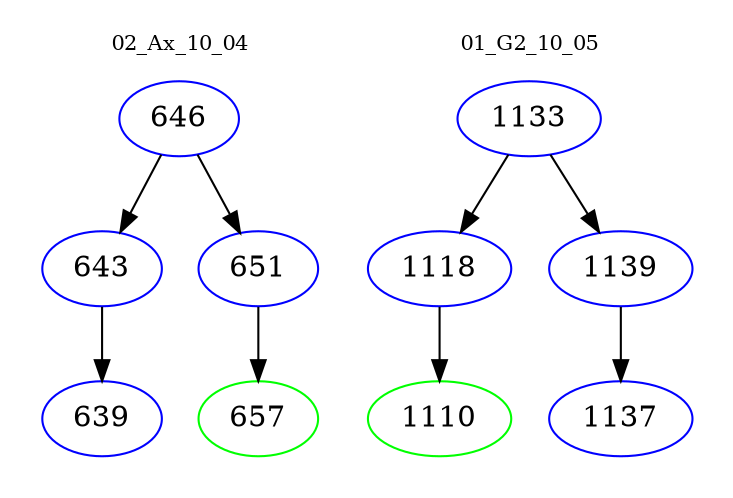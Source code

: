 digraph{
subgraph cluster_0 {
color = white
label = "02_Ax_10_04";
fontsize=10;
T0_646 [label="646", color="blue"]
T0_646 -> T0_643 [color="black"]
T0_643 [label="643", color="blue"]
T0_643 -> T0_639 [color="black"]
T0_639 [label="639", color="blue"]
T0_646 -> T0_651 [color="black"]
T0_651 [label="651", color="blue"]
T0_651 -> T0_657 [color="black"]
T0_657 [label="657", color="green"]
}
subgraph cluster_1 {
color = white
label = "01_G2_10_05";
fontsize=10;
T1_1133 [label="1133", color="blue"]
T1_1133 -> T1_1118 [color="black"]
T1_1118 [label="1118", color="blue"]
T1_1118 -> T1_1110 [color="black"]
T1_1110 [label="1110", color="green"]
T1_1133 -> T1_1139 [color="black"]
T1_1139 [label="1139", color="blue"]
T1_1139 -> T1_1137 [color="black"]
T1_1137 [label="1137", color="blue"]
}
}

